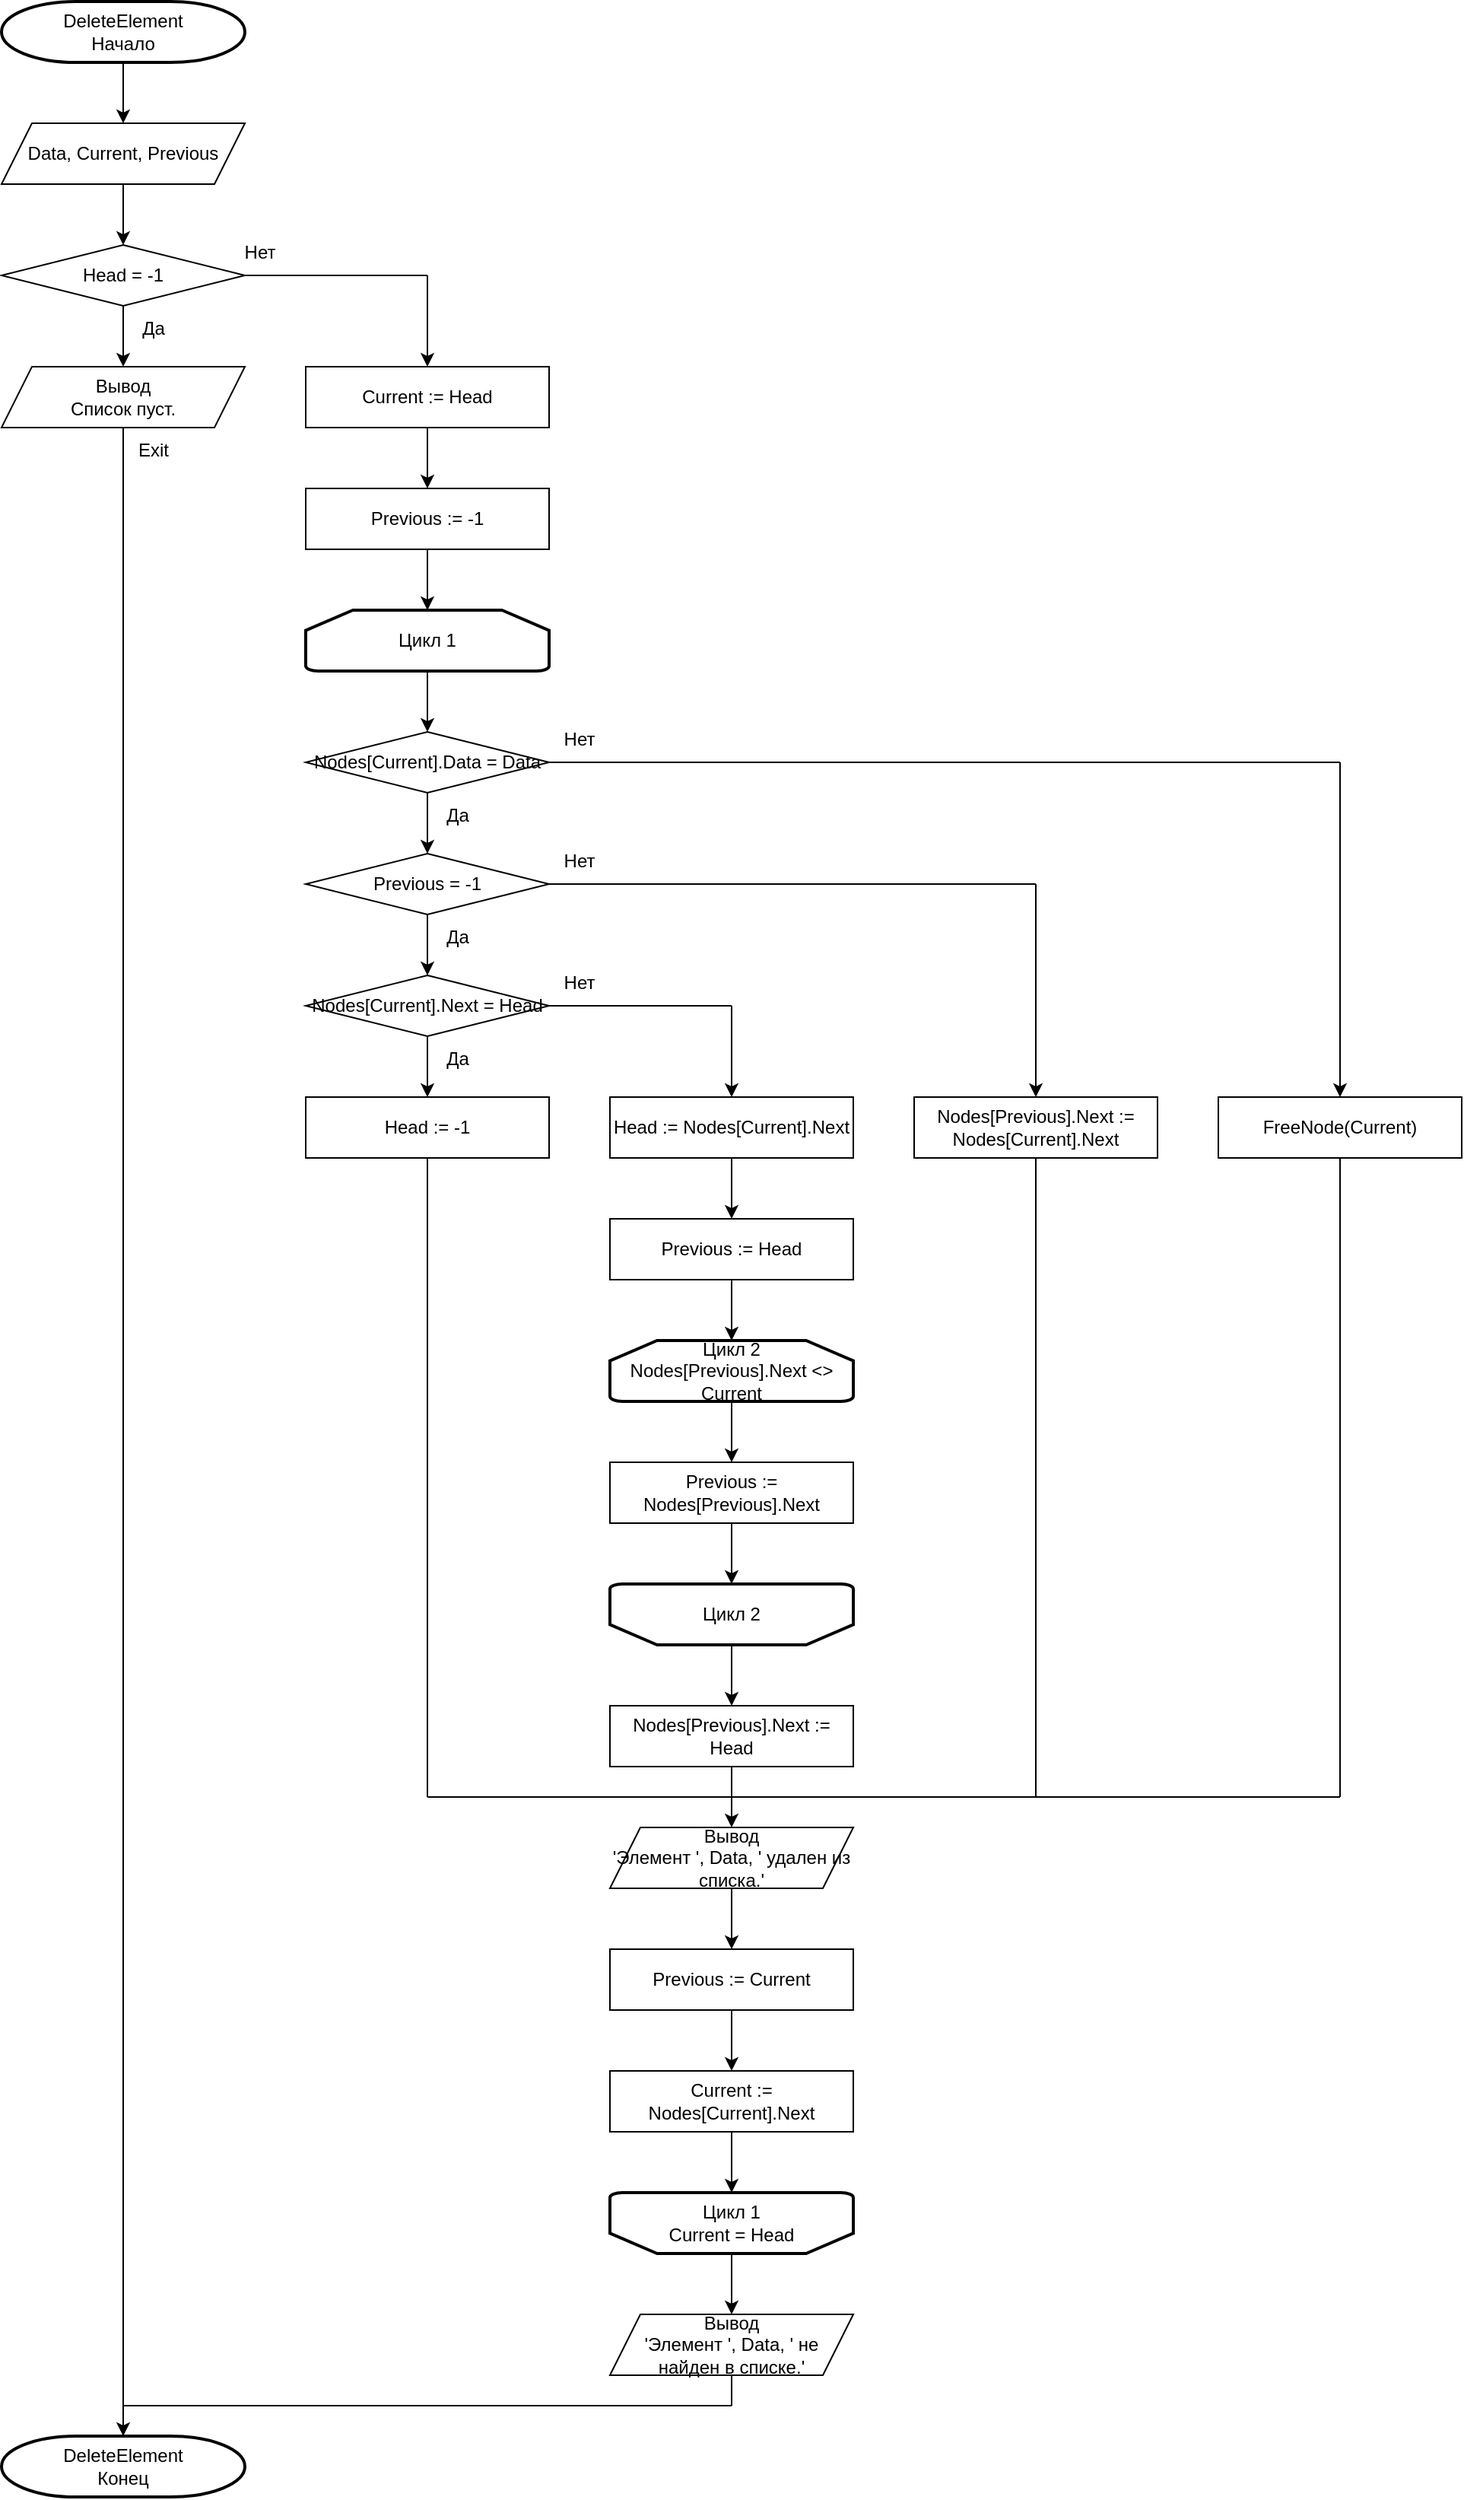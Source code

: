 <mxfile version="26.1.0">
  <diagram id="C5RBs43oDa-KdzZeNtuy" name="Page-1">
    <mxGraphModel dx="949" dy="1276" grid="1" gridSize="10" guides="1" tooltips="1" connect="1" arrows="1" fold="1" page="1" pageScale="1" pageWidth="827" pageHeight="1169" math="0" shadow="0">
      <root>
        <mxCell id="WIyWlLk6GJQsqaUBKTNV-0" />
        <mxCell id="WIyWlLk6GJQsqaUBKTNV-1" parent="WIyWlLk6GJQsqaUBKTNV-0" />
        <mxCell id="znTaWi1RVM_R-WTAlIB3-2" style="edgeStyle=orthogonalEdgeStyle;rounded=0;orthogonalLoop=1;jettySize=auto;html=1;entryX=0.5;entryY=0;entryDx=0;entryDy=0;" edge="1" parent="WIyWlLk6GJQsqaUBKTNV-1" source="znTaWi1RVM_R-WTAlIB3-0" target="znTaWi1RVM_R-WTAlIB3-1">
          <mxGeometry relative="1" as="geometry" />
        </mxCell>
        <mxCell id="znTaWi1RVM_R-WTAlIB3-0" value="DeleteElement&lt;div&gt;Начало&lt;/div&gt;" style="strokeWidth=2;html=1;shape=mxgraph.flowchart.terminator;whiteSpace=wrap;" vertex="1" parent="WIyWlLk6GJQsqaUBKTNV-1">
          <mxGeometry x="160" y="40" width="160" height="40" as="geometry" />
        </mxCell>
        <mxCell id="znTaWi1RVM_R-WTAlIB3-4" style="edgeStyle=orthogonalEdgeStyle;rounded=0;orthogonalLoop=1;jettySize=auto;html=1;entryX=0.5;entryY=0;entryDx=0;entryDy=0;" edge="1" parent="WIyWlLk6GJQsqaUBKTNV-1" source="znTaWi1RVM_R-WTAlIB3-1" target="znTaWi1RVM_R-WTAlIB3-3">
          <mxGeometry relative="1" as="geometry" />
        </mxCell>
        <mxCell id="znTaWi1RVM_R-WTAlIB3-1" value="Data,&amp;nbsp;Current, Previous" style="shape=parallelogram;perimeter=parallelogramPerimeter;whiteSpace=wrap;html=1;fixedSize=1;" vertex="1" parent="WIyWlLk6GJQsqaUBKTNV-1">
          <mxGeometry x="160" y="120" width="160" height="40" as="geometry" />
        </mxCell>
        <mxCell id="znTaWi1RVM_R-WTAlIB3-8" style="edgeStyle=orthogonalEdgeStyle;rounded=0;orthogonalLoop=1;jettySize=auto;html=1;entryX=0.5;entryY=0;entryDx=0;entryDy=0;" edge="1" parent="WIyWlLk6GJQsqaUBKTNV-1" source="znTaWi1RVM_R-WTAlIB3-3" target="znTaWi1RVM_R-WTAlIB3-7">
          <mxGeometry relative="1" as="geometry" />
        </mxCell>
        <mxCell id="znTaWi1RVM_R-WTAlIB3-3" value="Head = -1" style="rhombus;whiteSpace=wrap;html=1;" vertex="1" parent="WIyWlLk6GJQsqaUBKTNV-1">
          <mxGeometry x="160" y="200" width="160" height="40" as="geometry" />
        </mxCell>
        <mxCell id="znTaWi1RVM_R-WTAlIB3-7" value="Вывод&lt;div&gt;Список пуст.&lt;/div&gt;" style="shape=parallelogram;perimeter=parallelogramPerimeter;whiteSpace=wrap;html=1;fixedSize=1;" vertex="1" parent="WIyWlLk6GJQsqaUBKTNV-1">
          <mxGeometry x="160" y="280" width="160" height="40" as="geometry" />
        </mxCell>
        <mxCell id="znTaWi1RVM_R-WTAlIB3-9" value="Да" style="text;html=1;align=center;verticalAlign=middle;whiteSpace=wrap;rounded=0;" vertex="1" parent="WIyWlLk6GJQsqaUBKTNV-1">
          <mxGeometry x="230" y="240" width="60" height="30" as="geometry" />
        </mxCell>
        <mxCell id="znTaWi1RVM_R-WTAlIB3-10" value="" style="endArrow=none;html=1;rounded=0;exitX=1;exitY=0.5;exitDx=0;exitDy=0;" edge="1" parent="WIyWlLk6GJQsqaUBKTNV-1" source="znTaWi1RVM_R-WTAlIB3-3">
          <mxGeometry width="50" height="50" relative="1" as="geometry">
            <mxPoint x="320" y="480" as="sourcePoint" />
            <mxPoint x="440" y="220" as="targetPoint" />
          </mxGeometry>
        </mxCell>
        <mxCell id="znTaWi1RVM_R-WTAlIB3-14" style="edgeStyle=orthogonalEdgeStyle;rounded=0;orthogonalLoop=1;jettySize=auto;html=1;entryX=0.5;entryY=0;entryDx=0;entryDy=0;" edge="1" parent="WIyWlLk6GJQsqaUBKTNV-1" source="znTaWi1RVM_R-WTAlIB3-11" target="znTaWi1RVM_R-WTAlIB3-13">
          <mxGeometry relative="1" as="geometry" />
        </mxCell>
        <mxCell id="znTaWi1RVM_R-WTAlIB3-11" value="Current := Head" style="rounded=0;whiteSpace=wrap;html=1;" vertex="1" parent="WIyWlLk6GJQsqaUBKTNV-1">
          <mxGeometry x="360" y="280" width="160" height="40" as="geometry" />
        </mxCell>
        <mxCell id="znTaWi1RVM_R-WTAlIB3-12" value="" style="endArrow=classic;html=1;rounded=0;" edge="1" parent="WIyWlLk6GJQsqaUBKTNV-1" target="znTaWi1RVM_R-WTAlIB3-11">
          <mxGeometry width="50" height="50" relative="1" as="geometry">
            <mxPoint x="440" y="220" as="sourcePoint" />
            <mxPoint x="370" y="430" as="targetPoint" />
          </mxGeometry>
        </mxCell>
        <mxCell id="znTaWi1RVM_R-WTAlIB3-13" value="Previous := -1" style="rounded=0;whiteSpace=wrap;html=1;" vertex="1" parent="WIyWlLk6GJQsqaUBKTNV-1">
          <mxGeometry x="360" y="360" width="160" height="40" as="geometry" />
        </mxCell>
        <mxCell id="znTaWi1RVM_R-WTAlIB3-15" value="Нет" style="text;html=1;align=center;verticalAlign=middle;whiteSpace=wrap;rounded=0;" vertex="1" parent="WIyWlLk6GJQsqaUBKTNV-1">
          <mxGeometry x="300" y="190" width="60" height="30" as="geometry" />
        </mxCell>
        <mxCell id="znTaWi1RVM_R-WTAlIB3-20" style="edgeStyle=orthogonalEdgeStyle;rounded=0;orthogonalLoop=1;jettySize=auto;html=1;entryX=0.5;entryY=0;entryDx=0;entryDy=0;" edge="1" parent="WIyWlLk6GJQsqaUBKTNV-1" source="znTaWi1RVM_R-WTAlIB3-16" target="znTaWi1RVM_R-WTAlIB3-18">
          <mxGeometry relative="1" as="geometry" />
        </mxCell>
        <mxCell id="znTaWi1RVM_R-WTAlIB3-16" value="Цикл 1" style="strokeWidth=2;html=1;shape=mxgraph.flowchart.loop_limit;whiteSpace=wrap;" vertex="1" parent="WIyWlLk6GJQsqaUBKTNV-1">
          <mxGeometry x="360" y="440" width="160" height="40" as="geometry" />
        </mxCell>
        <mxCell id="znTaWi1RVM_R-WTAlIB3-17" style="edgeStyle=orthogonalEdgeStyle;rounded=0;orthogonalLoop=1;jettySize=auto;html=1;entryX=0.5;entryY=0;entryDx=0;entryDy=0;entryPerimeter=0;" edge="1" parent="WIyWlLk6GJQsqaUBKTNV-1" source="znTaWi1RVM_R-WTAlIB3-13" target="znTaWi1RVM_R-WTAlIB3-16">
          <mxGeometry relative="1" as="geometry" />
        </mxCell>
        <mxCell id="znTaWi1RVM_R-WTAlIB3-21" style="edgeStyle=orthogonalEdgeStyle;rounded=0;orthogonalLoop=1;jettySize=auto;html=1;entryX=0.5;entryY=0;entryDx=0;entryDy=0;" edge="1" parent="WIyWlLk6GJQsqaUBKTNV-1" source="znTaWi1RVM_R-WTAlIB3-18" target="znTaWi1RVM_R-WTAlIB3-19">
          <mxGeometry relative="1" as="geometry" />
        </mxCell>
        <mxCell id="znTaWi1RVM_R-WTAlIB3-18" value="Nodes[Current].Data = Data" style="rhombus;whiteSpace=wrap;html=1;" vertex="1" parent="WIyWlLk6GJQsqaUBKTNV-1">
          <mxGeometry x="360" y="520" width="160" height="40" as="geometry" />
        </mxCell>
        <mxCell id="znTaWi1RVM_R-WTAlIB3-24" style="edgeStyle=orthogonalEdgeStyle;rounded=0;orthogonalLoop=1;jettySize=auto;html=1;entryX=0.5;entryY=0;entryDx=0;entryDy=0;" edge="1" parent="WIyWlLk6GJQsqaUBKTNV-1" source="znTaWi1RVM_R-WTAlIB3-19" target="znTaWi1RVM_R-WTAlIB3-23">
          <mxGeometry relative="1" as="geometry" />
        </mxCell>
        <mxCell id="znTaWi1RVM_R-WTAlIB3-19" value="Previous = -1" style="rhombus;whiteSpace=wrap;html=1;" vertex="1" parent="WIyWlLk6GJQsqaUBKTNV-1">
          <mxGeometry x="360" y="600" width="160" height="40" as="geometry" />
        </mxCell>
        <mxCell id="znTaWi1RVM_R-WTAlIB3-22" value="Да" style="text;html=1;align=center;verticalAlign=middle;whiteSpace=wrap;rounded=0;" vertex="1" parent="WIyWlLk6GJQsqaUBKTNV-1">
          <mxGeometry x="430" y="560" width="60" height="30" as="geometry" />
        </mxCell>
        <mxCell id="znTaWi1RVM_R-WTAlIB3-26" style="edgeStyle=orthogonalEdgeStyle;rounded=0;orthogonalLoop=1;jettySize=auto;html=1;entryX=0.5;entryY=0;entryDx=0;entryDy=0;" edge="1" parent="WIyWlLk6GJQsqaUBKTNV-1" source="znTaWi1RVM_R-WTAlIB3-23" target="znTaWi1RVM_R-WTAlIB3-25">
          <mxGeometry relative="1" as="geometry" />
        </mxCell>
        <mxCell id="znTaWi1RVM_R-WTAlIB3-23" value="Nodes[Current].Next = Head" style="rhombus;whiteSpace=wrap;html=1;" vertex="1" parent="WIyWlLk6GJQsqaUBKTNV-1">
          <mxGeometry x="360" y="680" width="160" height="40" as="geometry" />
        </mxCell>
        <mxCell id="znTaWi1RVM_R-WTAlIB3-25" value="Head := -1" style="rounded=0;whiteSpace=wrap;html=1;" vertex="1" parent="WIyWlLk6GJQsqaUBKTNV-1">
          <mxGeometry x="360" y="760" width="160" height="40" as="geometry" />
        </mxCell>
        <mxCell id="znTaWi1RVM_R-WTAlIB3-27" value="Да" style="text;html=1;align=center;verticalAlign=middle;whiteSpace=wrap;rounded=0;" vertex="1" parent="WIyWlLk6GJQsqaUBKTNV-1">
          <mxGeometry x="430" y="640" width="60" height="30" as="geometry" />
        </mxCell>
        <mxCell id="znTaWi1RVM_R-WTAlIB3-28" value="Да" style="text;html=1;align=center;verticalAlign=middle;whiteSpace=wrap;rounded=0;" vertex="1" parent="WIyWlLk6GJQsqaUBKTNV-1">
          <mxGeometry x="430" y="720" width="60" height="30" as="geometry" />
        </mxCell>
        <mxCell id="znTaWi1RVM_R-WTAlIB3-33" style="edgeStyle=orthogonalEdgeStyle;rounded=0;orthogonalLoop=1;jettySize=auto;html=1;entryX=0.5;entryY=0;entryDx=0;entryDy=0;" edge="1" parent="WIyWlLk6GJQsqaUBKTNV-1" source="znTaWi1RVM_R-WTAlIB3-29" target="znTaWi1RVM_R-WTAlIB3-32">
          <mxGeometry relative="1" as="geometry" />
        </mxCell>
        <mxCell id="znTaWi1RVM_R-WTAlIB3-29" value="Head := Nodes[Current].Next" style="rounded=0;whiteSpace=wrap;html=1;" vertex="1" parent="WIyWlLk6GJQsqaUBKTNV-1">
          <mxGeometry x="560" y="760" width="160" height="40" as="geometry" />
        </mxCell>
        <mxCell id="znTaWi1RVM_R-WTAlIB3-30" value="" style="endArrow=none;html=1;rounded=0;exitX=1;exitY=0.5;exitDx=0;exitDy=0;" edge="1" parent="WIyWlLk6GJQsqaUBKTNV-1" source="znTaWi1RVM_R-WTAlIB3-23">
          <mxGeometry width="50" height="50" relative="1" as="geometry">
            <mxPoint x="480" y="580" as="sourcePoint" />
            <mxPoint x="640" y="700" as="targetPoint" />
          </mxGeometry>
        </mxCell>
        <mxCell id="znTaWi1RVM_R-WTAlIB3-31" value="" style="endArrow=classic;html=1;rounded=0;entryX=0.5;entryY=0;entryDx=0;entryDy=0;" edge="1" parent="WIyWlLk6GJQsqaUBKTNV-1" target="znTaWi1RVM_R-WTAlIB3-29">
          <mxGeometry width="50" height="50" relative="1" as="geometry">
            <mxPoint x="640" y="700" as="sourcePoint" />
            <mxPoint x="530" y="530" as="targetPoint" />
          </mxGeometry>
        </mxCell>
        <mxCell id="znTaWi1RVM_R-WTAlIB3-32" value="Previous := Head" style="rounded=0;whiteSpace=wrap;html=1;" vertex="1" parent="WIyWlLk6GJQsqaUBKTNV-1">
          <mxGeometry x="560" y="840" width="160" height="40" as="geometry" />
        </mxCell>
        <mxCell id="znTaWi1RVM_R-WTAlIB3-34" value="Нет" style="text;html=1;align=center;verticalAlign=middle;whiteSpace=wrap;rounded=0;" vertex="1" parent="WIyWlLk6GJQsqaUBKTNV-1">
          <mxGeometry x="510" y="670" width="60" height="30" as="geometry" />
        </mxCell>
        <mxCell id="znTaWi1RVM_R-WTAlIB3-38" style="edgeStyle=orthogonalEdgeStyle;rounded=0;orthogonalLoop=1;jettySize=auto;html=1;entryX=0.5;entryY=0;entryDx=0;entryDy=0;" edge="1" parent="WIyWlLk6GJQsqaUBKTNV-1" source="znTaWi1RVM_R-WTAlIB3-35" target="znTaWi1RVM_R-WTAlIB3-36">
          <mxGeometry relative="1" as="geometry" />
        </mxCell>
        <mxCell id="znTaWi1RVM_R-WTAlIB3-35" value="Цикл 2&lt;div&gt;Nodes[Previous].Next &amp;lt;&amp;gt; Current&lt;/div&gt;" style="strokeWidth=2;html=1;shape=mxgraph.flowchart.loop_limit;whiteSpace=wrap;" vertex="1" parent="WIyWlLk6GJQsqaUBKTNV-1">
          <mxGeometry x="560" y="920" width="160" height="40" as="geometry" />
        </mxCell>
        <mxCell id="znTaWi1RVM_R-WTAlIB3-36" value="Previous := Nodes[Previous].Next" style="rounded=0;whiteSpace=wrap;html=1;" vertex="1" parent="WIyWlLk6GJQsqaUBKTNV-1">
          <mxGeometry x="560" y="1000" width="160" height="40" as="geometry" />
        </mxCell>
        <mxCell id="znTaWi1RVM_R-WTAlIB3-47" style="edgeStyle=orthogonalEdgeStyle;rounded=0;orthogonalLoop=1;jettySize=auto;html=1;entryX=0.5;entryY=0;entryDx=0;entryDy=0;" edge="1" parent="WIyWlLk6GJQsqaUBKTNV-1" source="znTaWi1RVM_R-WTAlIB3-37" target="znTaWi1RVM_R-WTAlIB3-41">
          <mxGeometry relative="1" as="geometry" />
        </mxCell>
        <mxCell id="znTaWi1RVM_R-WTAlIB3-37" value="Цикл 2" style="strokeWidth=2;html=1;shape=mxgraph.flowchart.loop_limit;whiteSpace=wrap;direction=west;" vertex="1" parent="WIyWlLk6GJQsqaUBKTNV-1">
          <mxGeometry x="560" y="1080" width="160" height="40" as="geometry" />
        </mxCell>
        <mxCell id="znTaWi1RVM_R-WTAlIB3-39" style="edgeStyle=orthogonalEdgeStyle;rounded=0;orthogonalLoop=1;jettySize=auto;html=1;entryX=0.5;entryY=1;entryDx=0;entryDy=0;entryPerimeter=0;" edge="1" parent="WIyWlLk6GJQsqaUBKTNV-1" source="znTaWi1RVM_R-WTAlIB3-36" target="znTaWi1RVM_R-WTAlIB3-37">
          <mxGeometry relative="1" as="geometry" />
        </mxCell>
        <mxCell id="znTaWi1RVM_R-WTAlIB3-40" style="edgeStyle=orthogonalEdgeStyle;rounded=0;orthogonalLoop=1;jettySize=auto;html=1;entryX=0.5;entryY=0;entryDx=0;entryDy=0;entryPerimeter=0;" edge="1" parent="WIyWlLk6GJQsqaUBKTNV-1" source="znTaWi1RVM_R-WTAlIB3-32" target="znTaWi1RVM_R-WTAlIB3-35">
          <mxGeometry relative="1" as="geometry" />
        </mxCell>
        <mxCell id="znTaWi1RVM_R-WTAlIB3-71" style="edgeStyle=orthogonalEdgeStyle;rounded=0;orthogonalLoop=1;jettySize=auto;html=1;entryX=0.5;entryY=0;entryDx=0;entryDy=0;" edge="1" parent="WIyWlLk6GJQsqaUBKTNV-1" source="znTaWi1RVM_R-WTAlIB3-41" target="znTaWi1RVM_R-WTAlIB3-70">
          <mxGeometry relative="1" as="geometry" />
        </mxCell>
        <mxCell id="znTaWi1RVM_R-WTAlIB3-41" value="Nodes[Previous].Next := Head" style="rounded=0;whiteSpace=wrap;html=1;" vertex="1" parent="WIyWlLk6GJQsqaUBKTNV-1">
          <mxGeometry x="560" y="1160" width="160" height="40" as="geometry" />
        </mxCell>
        <mxCell id="znTaWi1RVM_R-WTAlIB3-42" value="" style="endArrow=none;html=1;rounded=0;exitX=1;exitY=0.5;exitDx=0;exitDy=0;" edge="1" parent="WIyWlLk6GJQsqaUBKTNV-1" source="znTaWi1RVM_R-WTAlIB3-19">
          <mxGeometry width="50" height="50" relative="1" as="geometry">
            <mxPoint x="650" y="670" as="sourcePoint" />
            <mxPoint x="840" y="620" as="targetPoint" />
          </mxGeometry>
        </mxCell>
        <mxCell id="znTaWi1RVM_R-WTAlIB3-44" value="Nodes[Previous].Next := Nodes[Current].Next" style="rounded=0;whiteSpace=wrap;html=1;" vertex="1" parent="WIyWlLk6GJQsqaUBKTNV-1">
          <mxGeometry x="760" y="760" width="160" height="40" as="geometry" />
        </mxCell>
        <mxCell id="znTaWi1RVM_R-WTAlIB3-45" value="" style="endArrow=classic;html=1;rounded=0;entryX=0.5;entryY=0;entryDx=0;entryDy=0;" edge="1" parent="WIyWlLk6GJQsqaUBKTNV-1" target="znTaWi1RVM_R-WTAlIB3-44">
          <mxGeometry width="50" height="50" relative="1" as="geometry">
            <mxPoint x="840" y="620" as="sourcePoint" />
            <mxPoint x="790" y="640" as="targetPoint" />
          </mxGeometry>
        </mxCell>
        <mxCell id="znTaWi1RVM_R-WTAlIB3-46" value="Нет" style="text;html=1;align=center;verticalAlign=middle;whiteSpace=wrap;rounded=0;" vertex="1" parent="WIyWlLk6GJQsqaUBKTNV-1">
          <mxGeometry x="510" y="590" width="60" height="30" as="geometry" />
        </mxCell>
        <mxCell id="znTaWi1RVM_R-WTAlIB3-48" value="FreeNode(Current)" style="rounded=0;whiteSpace=wrap;html=1;" vertex="1" parent="WIyWlLk6GJQsqaUBKTNV-1">
          <mxGeometry x="960" y="760" width="160" height="40" as="geometry" />
        </mxCell>
        <mxCell id="znTaWi1RVM_R-WTAlIB3-50" value="" style="endArrow=none;html=1;rounded=0;exitX=1;exitY=0.5;exitDx=0;exitDy=0;" edge="1" parent="WIyWlLk6GJQsqaUBKTNV-1" source="znTaWi1RVM_R-WTAlIB3-18">
          <mxGeometry width="50" height="50" relative="1" as="geometry">
            <mxPoint x="660" y="690" as="sourcePoint" />
            <mxPoint x="1040" y="540" as="targetPoint" />
          </mxGeometry>
        </mxCell>
        <mxCell id="znTaWi1RVM_R-WTAlIB3-51" value="" style="endArrow=classic;html=1;rounded=0;entryX=0.5;entryY=0;entryDx=0;entryDy=0;" edge="1" parent="WIyWlLk6GJQsqaUBKTNV-1" target="znTaWi1RVM_R-WTAlIB3-48">
          <mxGeometry width="50" height="50" relative="1" as="geometry">
            <mxPoint x="1040" y="540" as="sourcePoint" />
            <mxPoint x="710" y="640" as="targetPoint" />
          </mxGeometry>
        </mxCell>
        <mxCell id="znTaWi1RVM_R-WTAlIB3-52" value="Нет" style="text;html=1;align=center;verticalAlign=middle;whiteSpace=wrap;rounded=0;" vertex="1" parent="WIyWlLk6GJQsqaUBKTNV-1">
          <mxGeometry x="510" y="510" width="60" height="30" as="geometry" />
        </mxCell>
        <mxCell id="znTaWi1RVM_R-WTAlIB3-54" value="" style="endArrow=none;html=1;rounded=0;exitX=0.5;exitY=1;exitDx=0;exitDy=0;" edge="1" parent="WIyWlLk6GJQsqaUBKTNV-1" source="znTaWi1RVM_R-WTAlIB3-25">
          <mxGeometry width="50" height="50" relative="1" as="geometry">
            <mxPoint x="650" y="860" as="sourcePoint" />
            <mxPoint x="440" y="1220" as="targetPoint" />
          </mxGeometry>
        </mxCell>
        <mxCell id="znTaWi1RVM_R-WTAlIB3-55" value="" style="endArrow=none;html=1;rounded=0;entryX=0.5;entryY=1;entryDx=0;entryDy=0;" edge="1" parent="WIyWlLk6GJQsqaUBKTNV-1" target="znTaWi1RVM_R-WTAlIB3-48">
          <mxGeometry width="50" height="50" relative="1" as="geometry">
            <mxPoint x="1040" y="1220" as="sourcePoint" />
            <mxPoint x="1040" y="880" as="targetPoint" />
          </mxGeometry>
        </mxCell>
        <mxCell id="znTaWi1RVM_R-WTAlIB3-56" value="" style="endArrow=none;html=1;rounded=0;" edge="1" parent="WIyWlLk6GJQsqaUBKTNV-1">
          <mxGeometry width="50" height="50" relative="1" as="geometry">
            <mxPoint x="440" y="1220" as="sourcePoint" />
            <mxPoint x="1040" y="1220" as="targetPoint" />
          </mxGeometry>
        </mxCell>
        <mxCell id="znTaWi1RVM_R-WTAlIB3-60" style="edgeStyle=orthogonalEdgeStyle;rounded=0;orthogonalLoop=1;jettySize=auto;html=1;entryX=0.5;entryY=0;entryDx=0;entryDy=0;" edge="1" parent="WIyWlLk6GJQsqaUBKTNV-1" source="znTaWi1RVM_R-WTAlIB3-57" target="znTaWi1RVM_R-WTAlIB3-58">
          <mxGeometry relative="1" as="geometry" />
        </mxCell>
        <mxCell id="znTaWi1RVM_R-WTAlIB3-57" value="Previous := Current" style="rounded=0;whiteSpace=wrap;html=1;" vertex="1" parent="WIyWlLk6GJQsqaUBKTNV-1">
          <mxGeometry x="560" y="1320" width="160" height="40" as="geometry" />
        </mxCell>
        <mxCell id="znTaWi1RVM_R-WTAlIB3-58" value="Current := Nodes[Current].Next" style="rounded=0;whiteSpace=wrap;html=1;" vertex="1" parent="WIyWlLk6GJQsqaUBKTNV-1">
          <mxGeometry x="560" y="1400" width="160" height="40" as="geometry" />
        </mxCell>
        <mxCell id="znTaWi1RVM_R-WTAlIB3-62" value="" style="endArrow=none;html=1;rounded=0;entryX=0.5;entryY=1;entryDx=0;entryDy=0;" edge="1" parent="WIyWlLk6GJQsqaUBKTNV-1" target="znTaWi1RVM_R-WTAlIB3-44">
          <mxGeometry width="50" height="50" relative="1" as="geometry">
            <mxPoint x="840" y="1220" as="sourcePoint" />
            <mxPoint x="790" y="940" as="targetPoint" />
          </mxGeometry>
        </mxCell>
        <mxCell id="znTaWi1RVM_R-WTAlIB3-73" style="edgeStyle=orthogonalEdgeStyle;rounded=0;orthogonalLoop=1;jettySize=auto;html=1;entryX=0.5;entryY=0;entryDx=0;entryDy=0;" edge="1" parent="WIyWlLk6GJQsqaUBKTNV-1" source="znTaWi1RVM_R-WTAlIB3-63" target="znTaWi1RVM_R-WTAlIB3-69">
          <mxGeometry relative="1" as="geometry" />
        </mxCell>
        <mxCell id="znTaWi1RVM_R-WTAlIB3-63" value="Цикл 1&lt;div&gt;Current = Head&lt;/div&gt;" style="strokeWidth=2;html=1;shape=mxgraph.flowchart.loop_limit;whiteSpace=wrap;direction=west;" vertex="1" parent="WIyWlLk6GJQsqaUBKTNV-1">
          <mxGeometry x="560" y="1480" width="160" height="40" as="geometry" />
        </mxCell>
        <mxCell id="znTaWi1RVM_R-WTAlIB3-64" style="edgeStyle=orthogonalEdgeStyle;rounded=0;orthogonalLoop=1;jettySize=auto;html=1;entryX=0.5;entryY=1;entryDx=0;entryDy=0;entryPerimeter=0;" edge="1" parent="WIyWlLk6GJQsqaUBKTNV-1" source="znTaWi1RVM_R-WTAlIB3-58" target="znTaWi1RVM_R-WTAlIB3-63">
          <mxGeometry relative="1" as="geometry" />
        </mxCell>
        <mxCell id="znTaWi1RVM_R-WTAlIB3-65" value="DeleteElement&lt;div&gt;Конец&lt;/div&gt;" style="strokeWidth=2;html=1;shape=mxgraph.flowchart.terminator;whiteSpace=wrap;" vertex="1" parent="WIyWlLk6GJQsqaUBKTNV-1">
          <mxGeometry x="160" y="1640" width="160" height="40" as="geometry" />
        </mxCell>
        <mxCell id="znTaWi1RVM_R-WTAlIB3-67" style="edgeStyle=orthogonalEdgeStyle;rounded=0;orthogonalLoop=1;jettySize=auto;html=1;entryX=0.5;entryY=0;entryDx=0;entryDy=0;entryPerimeter=0;" edge="1" parent="WIyWlLk6GJQsqaUBKTNV-1" source="znTaWi1RVM_R-WTAlIB3-7" target="znTaWi1RVM_R-WTAlIB3-65">
          <mxGeometry relative="1" as="geometry" />
        </mxCell>
        <mxCell id="znTaWi1RVM_R-WTAlIB3-68" value="Exit" style="text;html=1;align=center;verticalAlign=middle;whiteSpace=wrap;rounded=0;" vertex="1" parent="WIyWlLk6GJQsqaUBKTNV-1">
          <mxGeometry x="230" y="320" width="60" height="30" as="geometry" />
        </mxCell>
        <mxCell id="znTaWi1RVM_R-WTAlIB3-69" value="&lt;div&gt;&lt;br&gt;&lt;/div&gt;Вывод&lt;div&gt;&#39;Элемент &#39;, Data, &#39; не найден в списке.&#39;&lt;br&gt;&lt;div&gt;&lt;span style=&quot;color: rgba(0, 0, 0, 0); font-family: monospace; font-size: 0px; text-align: start; text-wrap-mode: nowrap;&quot;&gt;%3CmxGraphModel%3E%3Croot%3E%3CmxCell%20id%3D%220%22%2F%3E%3CmxCell%20id%3D%221%22%20parent%3D%220%22%2F%3E%3CmxCell%20id%3D%222%22%20value%3D%22%22%20style%3D%22shape%3Dparallelogram%3Bperimeter%3DparallelogramPerimeter%3BwhiteSpace%3Dwrap%3Bhtml%3D1%3BfixedSize%3D1%3B%22%20vertex%3D%221%22%20parent%3D%221%22%3E%3CmxGeometry%20x%3D%22560%22%20y%3D%221560%22%20width%3D%22160%22%20height%3D%2240%22%20as%3D%22geometry%22%2F%3E%3C%2FmxCell%3E%3C%2Froot%3E%3C%2FmxGraphModel%3E&lt;/span&gt;&lt;span style=&quot;color: rgba(0, 0, 0, 0); font-family: monospace; font-size: 0px; text-align: start; text-wrap-mode: nowrap; background-color: transparent;&quot;&gt;%3CmxGraphModel%3E%3Croot%3E%3CmxCell%20id%3D%220%22%2F%3E%3CmxCell%20id%3D%221%22%20parent%3D%220%22%2F%3E%3CmxCell%20id%3D%222%22%20value%3D%22%22%20style%3D%22shape%3Dparallelogram%3Bperimeter%3DparallelogramPerimeter%3BwhiteSpace%3Dwrap%3Bhtml%3D1%3BfixedSize%3D1%3B%22%20vertex%3D%221%22%20parent%3D%221%22%3E%3CmxGeometry%20x%3D%22560%22%20y%3D%221560%22%20width%3D%22160%22%20height%3D%2240%22%20as%3D%22geometry%22%2F%3E%3C%2FmxCell%3E%3C%2Froot%3E%3C%2FmxGraphModel%3E&lt;/span&gt;&lt;/div&gt;&lt;/div&gt;" style="shape=parallelogram;perimeter=parallelogramPerimeter;whiteSpace=wrap;html=1;fixedSize=1;" vertex="1" parent="WIyWlLk6GJQsqaUBKTNV-1">
          <mxGeometry x="560" y="1560" width="160" height="40" as="geometry" />
        </mxCell>
        <mxCell id="znTaWi1RVM_R-WTAlIB3-72" style="edgeStyle=orthogonalEdgeStyle;rounded=0;orthogonalLoop=1;jettySize=auto;html=1;entryX=0.5;entryY=0;entryDx=0;entryDy=0;" edge="1" parent="WIyWlLk6GJQsqaUBKTNV-1" source="znTaWi1RVM_R-WTAlIB3-70" target="znTaWi1RVM_R-WTAlIB3-57">
          <mxGeometry relative="1" as="geometry" />
        </mxCell>
        <mxCell id="znTaWi1RVM_R-WTAlIB3-70" value="Вывод&lt;div&gt;&#39;Элемент &#39;, Data, &#39; удален из списка.&#39;&lt;/div&gt;" style="shape=parallelogram;perimeter=parallelogramPerimeter;whiteSpace=wrap;html=1;fixedSize=1;" vertex="1" parent="WIyWlLk6GJQsqaUBKTNV-1">
          <mxGeometry x="560" y="1240" width="160" height="40" as="geometry" />
        </mxCell>
        <mxCell id="znTaWi1RVM_R-WTAlIB3-74" value="" style="endArrow=none;html=1;rounded=0;entryX=0.5;entryY=1;entryDx=0;entryDy=0;" edge="1" parent="WIyWlLk6GJQsqaUBKTNV-1" target="znTaWi1RVM_R-WTAlIB3-69">
          <mxGeometry width="50" height="50" relative="1" as="geometry">
            <mxPoint x="640" y="1620" as="sourcePoint" />
            <mxPoint x="670" y="1120" as="targetPoint" />
          </mxGeometry>
        </mxCell>
        <mxCell id="znTaWi1RVM_R-WTAlIB3-75" value="" style="endArrow=none;html=1;rounded=0;" edge="1" parent="WIyWlLk6GJQsqaUBKTNV-1">
          <mxGeometry width="50" height="50" relative="1" as="geometry">
            <mxPoint x="240" y="1620" as="sourcePoint" />
            <mxPoint x="640" y="1620" as="targetPoint" />
          </mxGeometry>
        </mxCell>
      </root>
    </mxGraphModel>
  </diagram>
</mxfile>
